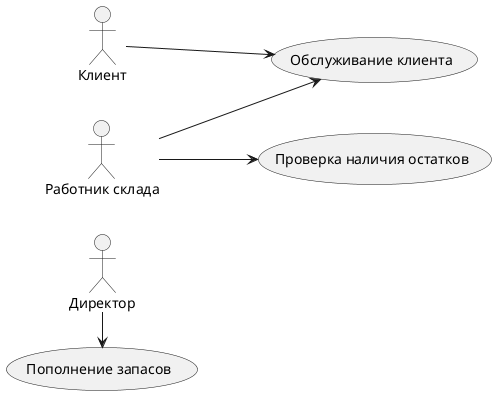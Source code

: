 @startuml "usic1"
left to right direction
actor "Директор" as d
actor "Работник склада" as r
actor "Клиент" as c
  usecase "Пополнение запасов" as u1
  usecase "Обслуживание клиента" as u2
  usecase "Проверка наличия остатков" as u3
d -> u1
r --> u2
r --> u3
c --> u2
@enduml
